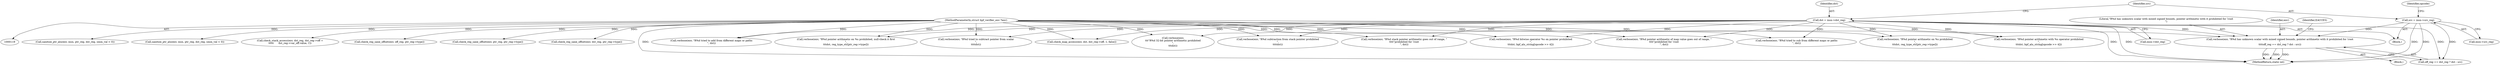 digraph "0_linux_979d63d50c0c0f7bc537bf821e056cc9fe5abd38@pointer" {
"1000319" [label="(Call,verbose(env, \"R%d has unknown scalar with mixed signed bounds, pointer arithmetic with it prohibited for !root\n\",\n\t\t\t\toff_reg == dst_reg ? dst : src))"];
"1000120" [label="(MethodParameterIn,struct bpf_verifier_env *env)"];
"1000204" [label="(Call,dst = insn->dst_reg)"];
"1000210" [label="(Call,src = insn->src_reg)"];
"1000385" [label="(Call,verbose(env, \"R%d tried to add from different maps or paths\n\", dst))"];
"1000330" [label="(Identifier,EACCES)"];
"1000321" [label="(Literal,\"R%d has unknown scalar with mixed signed bounds, pointer arithmetic with it prohibited for !root\n\")"];
"1000319" [label="(Call,verbose(env, \"R%d has unknown scalar with mixed signed bounds, pointer arithmetic with it prohibited for !root\n\",\n\t\t\t\toff_reg == dst_reg ? dst : src))"];
"1000273" [label="(Call,verbose(env, \"R%d pointer arithmetic on %s prohibited, null-check it first\n\",\n\t\t\tdst, reg_type_str[ptr_reg->type]))"];
"1000212" [label="(Call,insn->src_reg)"];
"1000372" [label="(Call,sanitize_ptr_alu(env, insn, ptr_reg, dst_reg, smin_val < 0))"];
"1000206" [label="(Call,insn->dst_reg)"];
"1000205" [label="(Identifier,dst)"];
"1000204" [label="(Call,dst = insn->dst_reg)"];
"1000210" [label="(Call,src = insn->src_reg)"];
"1000120" [label="(MethodParameterIn,struct bpf_verifier_env *env)"];
"1000574" [label="(Call,sanitize_ptr_alu(env, insn, ptr_reg, dst_reg, smin_val < 0))"];
"1000884" [label="(Call,check_stack_access(env, dst_reg, dst_reg->off +\n\t\t\t\t\t      dst_reg->var_off.value, 1))"];
"1000898" [label="(Call,verbose(env, \"R%d stack pointer arithmetic goes out of range, \"\n\t\t\t\t\"prohibited for !root\n\", dst))"];
"1000289" [label="(Call,verbose(env, \"R%d pointer arithmetic on %s prohibited\n\",\n\t\t\tdst, reg_type_str[ptr_reg->type]))"];
"1000320" [label="(Identifier,env)"];
"1000211" [label="(Identifier,src)"];
"1000124" [label="(Block,)"];
"1000217" [label="(Identifier,opcode)"];
"1000907" [label="(MethodReturn,static int)"];
"1000860" [label="(Call,check_map_access(env, dst, dst_reg->off, 1, false))"];
"1000805" [label="(Call,verbose(env, \"R%d bitwise operator %s on pointer prohibited\n\",\n\t\t\tdst, bpf_alu_string[opcode >> 4]))"];
"1000322" [label="(Call,off_reg == dst_reg ? dst : src)"];
"1000587" [label="(Call,verbose(env, \"R%d tried to sub from different maps or paths\n\", dst))"];
"1000869" [label="(Call,verbose(env, \"R%d pointer arithmetic of map value goes out of range, \"\n\t\t\t\t\"prohibited for !root\n\", dst))"];
"1000350" [label="(Call,check_reg_sane_offset(env, off_reg, ptr_reg->type))"];
"1000818" [label="(Call,verbose(env, \"R%d pointer arithmetic with %s operator prohibited\n\",\n\t\t\tdst, bpf_alu_string[opcode >> 4]))"];
"1000598" [label="(Call,verbose(env, \"R%d tried to subtract pointer from scalar\n\",\n\t\t\t\tdst))"];
"1000260" [label="(Call,verbose(env,\n\t\t\t\"R%d 32-bit pointer arithmetic prohibited\n\",\n\t\t\tdst))"];
"1000357" [label="(Call,check_reg_sane_offset(env, ptr_reg, ptr_reg->type))"];
"1000832" [label="(Call,check_reg_sane_offset(env, dst_reg, ptr_reg->type))"];
"1000612" [label="(Call,verbose(env, \"R%d subtraction from stack pointer prohibited\n\",\n\t\t\t\tdst))"];
"1000318" [label="(Block,)"];
"1000319" -> "1000318"  [label="AST: "];
"1000319" -> "1000322"  [label="CFG: "];
"1000320" -> "1000319"  [label="AST: "];
"1000321" -> "1000319"  [label="AST: "];
"1000322" -> "1000319"  [label="AST: "];
"1000330" -> "1000319"  [label="CFG: "];
"1000319" -> "1000907"  [label="DDG: "];
"1000319" -> "1000907"  [label="DDG: "];
"1000319" -> "1000907"  [label="DDG: "];
"1000120" -> "1000319"  [label="DDG: "];
"1000204" -> "1000319"  [label="DDG: "];
"1000210" -> "1000319"  [label="DDG: "];
"1000120" -> "1000119"  [label="AST: "];
"1000120" -> "1000907"  [label="DDG: "];
"1000120" -> "1000260"  [label="DDG: "];
"1000120" -> "1000273"  [label="DDG: "];
"1000120" -> "1000289"  [label="DDG: "];
"1000120" -> "1000350"  [label="DDG: "];
"1000120" -> "1000357"  [label="DDG: "];
"1000120" -> "1000372"  [label="DDG: "];
"1000120" -> "1000385"  [label="DDG: "];
"1000120" -> "1000574"  [label="DDG: "];
"1000120" -> "1000587"  [label="DDG: "];
"1000120" -> "1000598"  [label="DDG: "];
"1000120" -> "1000612"  [label="DDG: "];
"1000120" -> "1000805"  [label="DDG: "];
"1000120" -> "1000818"  [label="DDG: "];
"1000120" -> "1000832"  [label="DDG: "];
"1000120" -> "1000860"  [label="DDG: "];
"1000120" -> "1000869"  [label="DDG: "];
"1000120" -> "1000884"  [label="DDG: "];
"1000120" -> "1000898"  [label="DDG: "];
"1000204" -> "1000124"  [label="AST: "];
"1000204" -> "1000206"  [label="CFG: "];
"1000205" -> "1000204"  [label="AST: "];
"1000206" -> "1000204"  [label="AST: "];
"1000211" -> "1000204"  [label="CFG: "];
"1000204" -> "1000907"  [label="DDG: "];
"1000204" -> "1000907"  [label="DDG: "];
"1000204" -> "1000260"  [label="DDG: "];
"1000204" -> "1000273"  [label="DDG: "];
"1000204" -> "1000289"  [label="DDG: "];
"1000204" -> "1000322"  [label="DDG: "];
"1000204" -> "1000385"  [label="DDG: "];
"1000204" -> "1000587"  [label="DDG: "];
"1000204" -> "1000598"  [label="DDG: "];
"1000204" -> "1000612"  [label="DDG: "];
"1000204" -> "1000805"  [label="DDG: "];
"1000204" -> "1000818"  [label="DDG: "];
"1000204" -> "1000860"  [label="DDG: "];
"1000204" -> "1000869"  [label="DDG: "];
"1000204" -> "1000898"  [label="DDG: "];
"1000210" -> "1000124"  [label="AST: "];
"1000210" -> "1000212"  [label="CFG: "];
"1000211" -> "1000210"  [label="AST: "];
"1000212" -> "1000210"  [label="AST: "];
"1000217" -> "1000210"  [label="CFG: "];
"1000210" -> "1000907"  [label="DDG: "];
"1000210" -> "1000907"  [label="DDG: "];
"1000210" -> "1000322"  [label="DDG: "];
}
